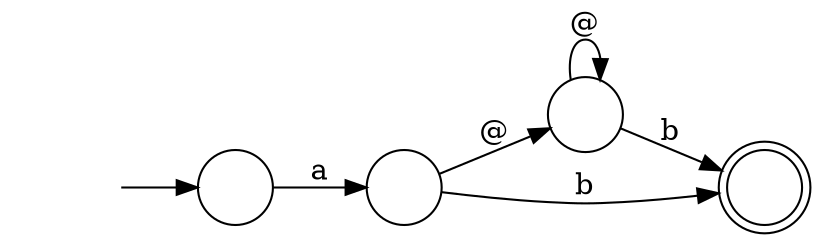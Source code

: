 digraph Automaton {
  rankdir = LR;
  0 [shape=circle,label=""];
  initial [shape=plaintext,label=""];
  initial -> 0
  0 -> 1 [label="a"]
  1 [shape=circle,label=""];
  1 -> 2 [label="@"]
  1 -> 3 [label="b"]
  2 [shape=circle,label=""];
  2 -> 2 [label="@"]
  2 -> 3 [label="b"]
  3 [shape=doublecircle,label=""];
}
